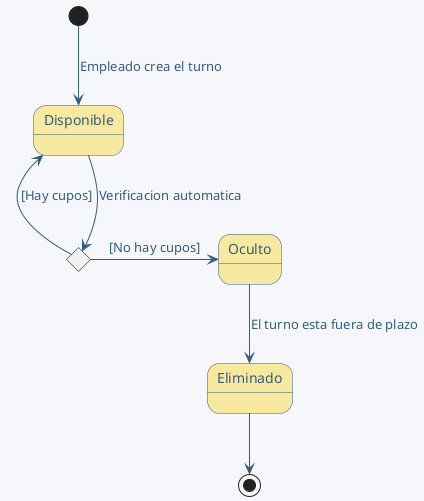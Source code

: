 @startuml DiagramaDeEstados (Turnos)

' Colores generales
skinparam backgroundColor #F5F7FA
skinparam stateStartColor #A7C7E7
skinparam stateEndColor #F67280
skinparam stateBackgroundColor #F8E9A1
skinparam stateBorderColor #355C7D
skinparam stateFontColor #355C7D
skinparam stateFontSize 14
skinparam ArrowColor #355C7D
skinparam ArrowFontColor #355C7D

state c <<choice>> #F67280

[*] --> Disponible : Empleado crea el turno
Disponible --> c : Verificacion automatica
Disponible <-- c : [Hay cupos]
c -> Oculto : [No hay cupos]
Oculto --> Eliminado : El turno esta fuera de plazo
Eliminado --> [*]

@enduml

